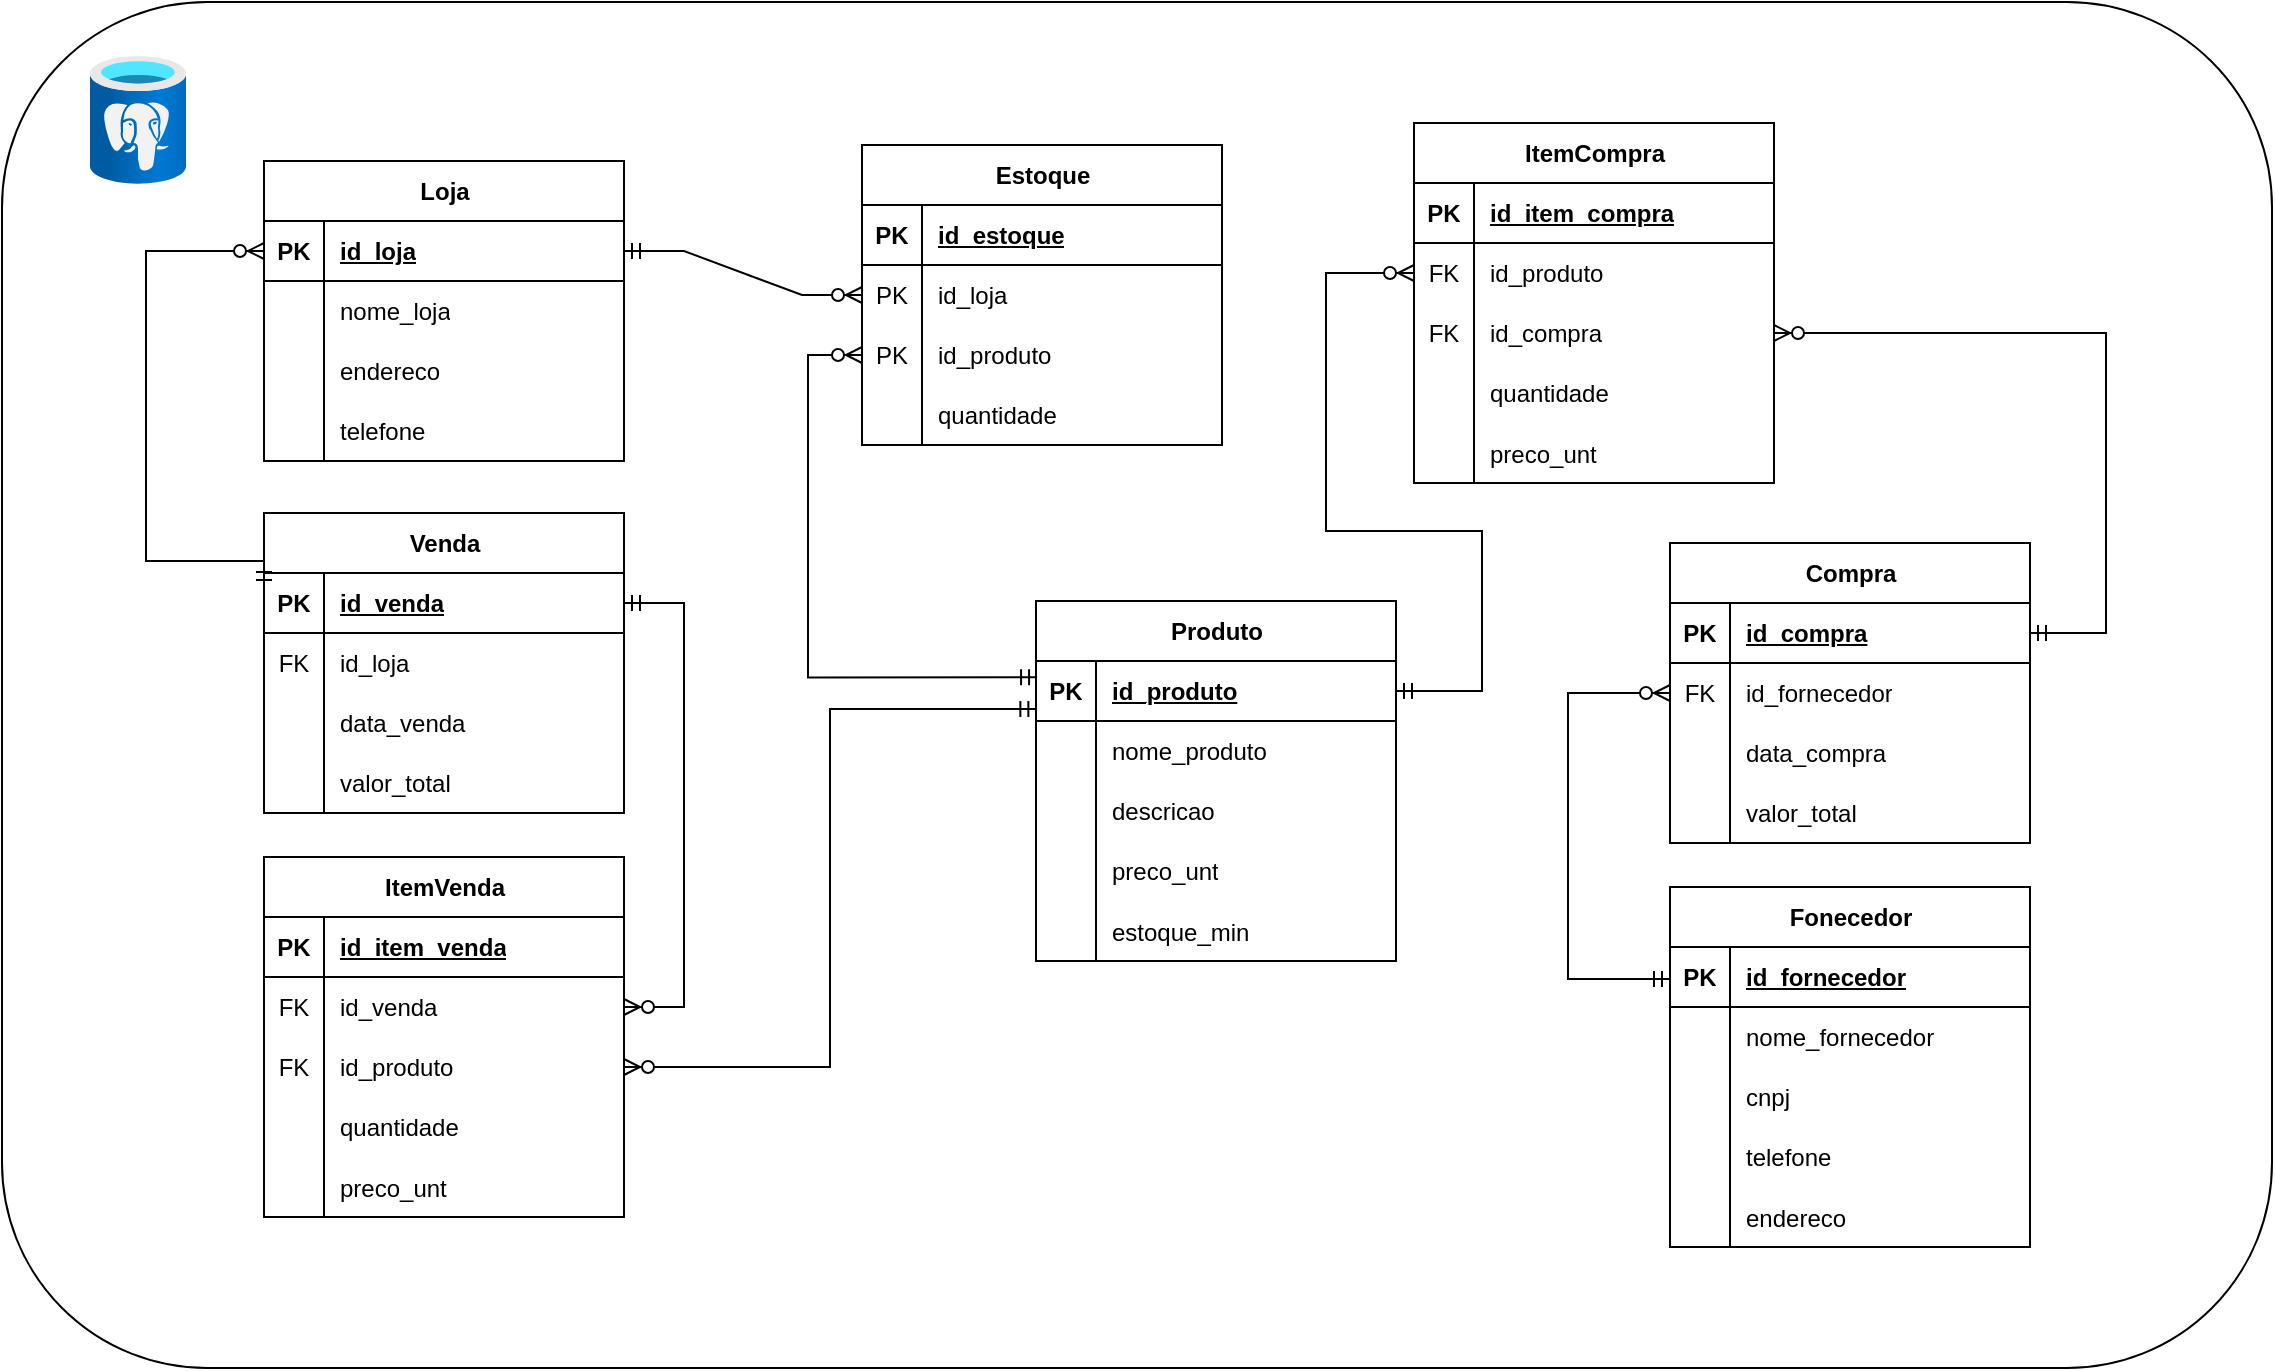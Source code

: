 <mxfile version="26.0.8">
  <diagram id="C5RBs43oDa-KdzZeNtuy" name="Page-1">
    <mxGraphModel dx="4097" dy="2231" grid="0" gridSize="10" guides="1" tooltips="1" connect="1" arrows="1" fold="1" page="1" pageScale="1" pageWidth="1200" pageHeight="1600" math="0" shadow="0">
      <root>
        <mxCell id="WIyWlLk6GJQsqaUBKTNV-0" />
        <mxCell id="WIyWlLk6GJQsqaUBKTNV-1" parent="WIyWlLk6GJQsqaUBKTNV-0" />
        <mxCell id="zIuhQZPMr3xjAs5CPFUP-220" value="" style="group" parent="WIyWlLk6GJQsqaUBKTNV-1" vertex="1" connectable="0">
          <mxGeometry x="38" y="20" width="1135" height="683" as="geometry" />
        </mxCell>
        <mxCell id="zIuhQZPMr3xjAs5CPFUP-218" value="" style="rounded=1;whiteSpace=wrap;html=1;fontFamily=Helvetica;fontSize=12;fontColor=default;labelBackgroundColor=default;" parent="zIuhQZPMr3xjAs5CPFUP-220" vertex="1">
          <mxGeometry width="1135" height="683" as="geometry" />
        </mxCell>
        <mxCell id="zIuhQZPMr3xjAs5CPFUP-219" value="" style="image;aspect=fixed;html=1;points=[];align=center;fontSize=12;image=img/lib/azure2/databases/Azure_Database_PostgreSQL_Server.svg;fontFamily=Helvetica;fontColor=default;labelBackgroundColor=default;" parent="zIuhQZPMr3xjAs5CPFUP-220" vertex="1">
          <mxGeometry x="44" y="27" width="48" height="64" as="geometry" />
        </mxCell>
        <mxCell id="zIuhQZPMr3xjAs5CPFUP-217" value="" style="group" parent="zIuhQZPMr3xjAs5CPFUP-220" vertex="1" connectable="0">
          <mxGeometry x="72" y="60.5" width="980" height="562" as="geometry" />
        </mxCell>
        <mxCell id="zIuhQZPMr3xjAs5CPFUP-21" value="&lt;div&gt;Loja&lt;/div&gt;" style="shape=table;startSize=30;container=1;collapsible=1;childLayout=tableLayout;fixedRows=1;rowLines=0;fontStyle=1;align=center;resizeLast=1;html=1;" parent="zIuhQZPMr3xjAs5CPFUP-217" vertex="1">
          <mxGeometry x="59" y="19" width="180" height="150" as="geometry" />
        </mxCell>
        <mxCell id="zIuhQZPMr3xjAs5CPFUP-22" value="" style="shape=tableRow;horizontal=0;startSize=0;swimlaneHead=0;swimlaneBody=0;fillColor=none;collapsible=0;dropTarget=0;points=[[0,0.5],[1,0.5]];portConstraint=eastwest;top=0;left=0;right=0;bottom=1;" parent="zIuhQZPMr3xjAs5CPFUP-21" vertex="1">
          <mxGeometry y="30" width="180" height="30" as="geometry" />
        </mxCell>
        <mxCell id="zIuhQZPMr3xjAs5CPFUP-23" value="PK" style="shape=partialRectangle;connectable=0;fillColor=none;top=0;left=0;bottom=0;right=0;fontStyle=1;overflow=hidden;whiteSpace=wrap;html=1;" parent="zIuhQZPMr3xjAs5CPFUP-22" vertex="1">
          <mxGeometry width="30" height="30" as="geometry">
            <mxRectangle width="30" height="30" as="alternateBounds" />
          </mxGeometry>
        </mxCell>
        <mxCell id="zIuhQZPMr3xjAs5CPFUP-24" value="id_loja" style="shape=partialRectangle;connectable=0;fillColor=none;top=0;left=0;bottom=0;right=0;align=left;spacingLeft=6;fontStyle=5;overflow=hidden;whiteSpace=wrap;html=1;" parent="zIuhQZPMr3xjAs5CPFUP-22" vertex="1">
          <mxGeometry x="30" width="150" height="30" as="geometry">
            <mxRectangle width="150" height="30" as="alternateBounds" />
          </mxGeometry>
        </mxCell>
        <mxCell id="zIuhQZPMr3xjAs5CPFUP-25" value="" style="shape=tableRow;horizontal=0;startSize=0;swimlaneHead=0;swimlaneBody=0;fillColor=none;collapsible=0;dropTarget=0;points=[[0,0.5],[1,0.5]];portConstraint=eastwest;top=0;left=0;right=0;bottom=0;" parent="zIuhQZPMr3xjAs5CPFUP-21" vertex="1">
          <mxGeometry y="60" width="180" height="30" as="geometry" />
        </mxCell>
        <mxCell id="zIuhQZPMr3xjAs5CPFUP-26" value="" style="shape=partialRectangle;connectable=0;fillColor=none;top=0;left=0;bottom=0;right=0;editable=1;overflow=hidden;whiteSpace=wrap;html=1;" parent="zIuhQZPMr3xjAs5CPFUP-25" vertex="1">
          <mxGeometry width="30" height="30" as="geometry">
            <mxRectangle width="30" height="30" as="alternateBounds" />
          </mxGeometry>
        </mxCell>
        <mxCell id="zIuhQZPMr3xjAs5CPFUP-27" value="nome_loja" style="shape=partialRectangle;connectable=0;fillColor=none;top=0;left=0;bottom=0;right=0;align=left;spacingLeft=6;overflow=hidden;whiteSpace=wrap;html=1;" parent="zIuhQZPMr3xjAs5CPFUP-25" vertex="1">
          <mxGeometry x="30" width="150" height="30" as="geometry">
            <mxRectangle width="150" height="30" as="alternateBounds" />
          </mxGeometry>
        </mxCell>
        <mxCell id="zIuhQZPMr3xjAs5CPFUP-31" value="" style="shape=tableRow;horizontal=0;startSize=0;swimlaneHead=0;swimlaneBody=0;fillColor=none;collapsible=0;dropTarget=0;points=[[0,0.5],[1,0.5]];portConstraint=eastwest;top=0;left=0;right=0;bottom=0;" parent="zIuhQZPMr3xjAs5CPFUP-21" vertex="1">
          <mxGeometry y="90" width="180" height="30" as="geometry" />
        </mxCell>
        <mxCell id="zIuhQZPMr3xjAs5CPFUP-32" value="" style="shape=partialRectangle;connectable=0;fillColor=none;top=0;left=0;bottom=0;right=0;editable=1;overflow=hidden;whiteSpace=wrap;html=1;" parent="zIuhQZPMr3xjAs5CPFUP-31" vertex="1">
          <mxGeometry width="30" height="30" as="geometry">
            <mxRectangle width="30" height="30" as="alternateBounds" />
          </mxGeometry>
        </mxCell>
        <mxCell id="zIuhQZPMr3xjAs5CPFUP-33" value="endereco" style="shape=partialRectangle;connectable=0;fillColor=none;top=0;left=0;bottom=0;right=0;align=left;spacingLeft=6;overflow=hidden;whiteSpace=wrap;html=1;" parent="zIuhQZPMr3xjAs5CPFUP-31" vertex="1">
          <mxGeometry x="30" width="150" height="30" as="geometry">
            <mxRectangle width="150" height="30" as="alternateBounds" />
          </mxGeometry>
        </mxCell>
        <mxCell id="zIuhQZPMr3xjAs5CPFUP-28" value="" style="shape=tableRow;horizontal=0;startSize=0;swimlaneHead=0;swimlaneBody=0;fillColor=none;collapsible=0;dropTarget=0;points=[[0,0.5],[1,0.5]];portConstraint=eastwest;top=0;left=0;right=0;bottom=0;" parent="zIuhQZPMr3xjAs5CPFUP-21" vertex="1">
          <mxGeometry y="120" width="180" height="30" as="geometry" />
        </mxCell>
        <mxCell id="zIuhQZPMr3xjAs5CPFUP-29" value="" style="shape=partialRectangle;connectable=0;fillColor=none;top=0;left=0;bottom=0;right=0;editable=1;overflow=hidden;whiteSpace=wrap;html=1;" parent="zIuhQZPMr3xjAs5CPFUP-28" vertex="1">
          <mxGeometry width="30" height="30" as="geometry">
            <mxRectangle width="30" height="30" as="alternateBounds" />
          </mxGeometry>
        </mxCell>
        <mxCell id="zIuhQZPMr3xjAs5CPFUP-30" value="telefone" style="shape=partialRectangle;connectable=0;fillColor=none;top=0;left=0;bottom=0;right=0;align=left;spacingLeft=6;overflow=hidden;whiteSpace=wrap;html=1;" parent="zIuhQZPMr3xjAs5CPFUP-28" vertex="1">
          <mxGeometry x="30" width="150" height="30" as="geometry">
            <mxRectangle width="150" height="30" as="alternateBounds" />
          </mxGeometry>
        </mxCell>
        <mxCell id="zIuhQZPMr3xjAs5CPFUP-37" value="Produto" style="shape=table;startSize=30;container=1;collapsible=1;childLayout=tableLayout;fixedRows=1;rowLines=0;fontStyle=1;align=center;resizeLast=1;html=1;" parent="zIuhQZPMr3xjAs5CPFUP-217" vertex="1">
          <mxGeometry x="445" y="239" width="180" height="180" as="geometry" />
        </mxCell>
        <mxCell id="zIuhQZPMr3xjAs5CPFUP-38" value="" style="shape=tableRow;horizontal=0;startSize=0;swimlaneHead=0;swimlaneBody=0;collapsible=0;dropTarget=0;points=[[0,0.5],[1,0.5]];portConstraint=eastwest;top=0;left=0;right=0;bottom=1;fillColor=none;" parent="zIuhQZPMr3xjAs5CPFUP-37" vertex="1">
          <mxGeometry y="30" width="180" height="30" as="geometry" />
        </mxCell>
        <mxCell id="zIuhQZPMr3xjAs5CPFUP-39" value="PK" style="shape=partialRectangle;connectable=0;top=0;left=0;bottom=0;right=0;fontStyle=1;overflow=hidden;whiteSpace=wrap;html=1;fillColor=none;" parent="zIuhQZPMr3xjAs5CPFUP-38" vertex="1">
          <mxGeometry width="30" height="30" as="geometry">
            <mxRectangle width="30" height="30" as="alternateBounds" />
          </mxGeometry>
        </mxCell>
        <mxCell id="zIuhQZPMr3xjAs5CPFUP-40" value="id_produto" style="shape=partialRectangle;connectable=0;top=0;left=0;bottom=0;right=0;align=left;spacingLeft=6;fontStyle=5;overflow=hidden;whiteSpace=wrap;html=1;fillColor=none;" parent="zIuhQZPMr3xjAs5CPFUP-38" vertex="1">
          <mxGeometry x="30" width="150" height="30" as="geometry">
            <mxRectangle width="150" height="30" as="alternateBounds" />
          </mxGeometry>
        </mxCell>
        <mxCell id="zIuhQZPMr3xjAs5CPFUP-41" value="" style="shape=tableRow;horizontal=0;startSize=0;swimlaneHead=0;swimlaneBody=0;fillColor=none;collapsible=0;dropTarget=0;points=[[0,0.5],[1,0.5]];portConstraint=eastwest;top=0;left=0;right=0;bottom=0;" parent="zIuhQZPMr3xjAs5CPFUP-37" vertex="1">
          <mxGeometry y="60" width="180" height="30" as="geometry" />
        </mxCell>
        <mxCell id="zIuhQZPMr3xjAs5CPFUP-42" value="" style="shape=partialRectangle;connectable=0;fillColor=none;top=0;left=0;bottom=0;right=0;editable=1;overflow=hidden;whiteSpace=wrap;html=1;" parent="zIuhQZPMr3xjAs5CPFUP-41" vertex="1">
          <mxGeometry width="30" height="30" as="geometry">
            <mxRectangle width="30" height="30" as="alternateBounds" />
          </mxGeometry>
        </mxCell>
        <mxCell id="zIuhQZPMr3xjAs5CPFUP-43" value="nome_produto" style="shape=partialRectangle;connectable=0;fillColor=none;top=0;left=0;bottom=0;right=0;align=left;spacingLeft=6;overflow=hidden;whiteSpace=wrap;html=1;" parent="zIuhQZPMr3xjAs5CPFUP-41" vertex="1">
          <mxGeometry x="30" width="150" height="30" as="geometry">
            <mxRectangle width="150" height="30" as="alternateBounds" />
          </mxGeometry>
        </mxCell>
        <mxCell id="zIuhQZPMr3xjAs5CPFUP-44" value="" style="shape=tableRow;horizontal=0;startSize=0;swimlaneHead=0;swimlaneBody=0;fillColor=none;collapsible=0;dropTarget=0;points=[[0,0.5],[1,0.5]];portConstraint=eastwest;top=0;left=0;right=0;bottom=0;" parent="zIuhQZPMr3xjAs5CPFUP-37" vertex="1">
          <mxGeometry y="90" width="180" height="30" as="geometry" />
        </mxCell>
        <mxCell id="zIuhQZPMr3xjAs5CPFUP-45" value="" style="shape=partialRectangle;connectable=0;fillColor=none;top=0;left=0;bottom=0;right=0;editable=1;overflow=hidden;whiteSpace=wrap;html=1;" parent="zIuhQZPMr3xjAs5CPFUP-44" vertex="1">
          <mxGeometry width="30" height="30" as="geometry">
            <mxRectangle width="30" height="30" as="alternateBounds" />
          </mxGeometry>
        </mxCell>
        <mxCell id="zIuhQZPMr3xjAs5CPFUP-46" value="descricao" style="shape=partialRectangle;connectable=0;fillColor=none;top=0;left=0;bottom=0;right=0;align=left;spacingLeft=6;overflow=hidden;whiteSpace=wrap;html=1;" parent="zIuhQZPMr3xjAs5CPFUP-44" vertex="1">
          <mxGeometry x="30" width="150" height="30" as="geometry">
            <mxRectangle width="150" height="30" as="alternateBounds" />
          </mxGeometry>
        </mxCell>
        <mxCell id="zIuhQZPMr3xjAs5CPFUP-47" value="" style="shape=tableRow;horizontal=0;startSize=0;swimlaneHead=0;swimlaneBody=0;fillColor=none;collapsible=0;dropTarget=0;points=[[0,0.5],[1,0.5]];portConstraint=eastwest;top=0;left=0;right=0;bottom=0;" parent="zIuhQZPMr3xjAs5CPFUP-37" vertex="1">
          <mxGeometry y="120" width="180" height="30" as="geometry" />
        </mxCell>
        <mxCell id="zIuhQZPMr3xjAs5CPFUP-48" value="" style="shape=partialRectangle;connectable=0;fillColor=none;top=0;left=0;bottom=0;right=0;editable=1;overflow=hidden;whiteSpace=wrap;html=1;" parent="zIuhQZPMr3xjAs5CPFUP-47" vertex="1">
          <mxGeometry width="30" height="30" as="geometry">
            <mxRectangle width="30" height="30" as="alternateBounds" />
          </mxGeometry>
        </mxCell>
        <mxCell id="zIuhQZPMr3xjAs5CPFUP-49" value="preco_unt" style="shape=partialRectangle;connectable=0;fillColor=none;top=0;left=0;bottom=0;right=0;align=left;spacingLeft=6;overflow=hidden;whiteSpace=wrap;html=1;" parent="zIuhQZPMr3xjAs5CPFUP-47" vertex="1">
          <mxGeometry x="30" width="150" height="30" as="geometry">
            <mxRectangle width="150" height="30" as="alternateBounds" />
          </mxGeometry>
        </mxCell>
        <mxCell id="zIuhQZPMr3xjAs5CPFUP-50" value="" style="shape=tableRow;horizontal=0;startSize=0;swimlaneHead=0;swimlaneBody=0;fillColor=none;collapsible=0;dropTarget=0;points=[[0,0.5],[1,0.5]];portConstraint=eastwest;top=0;left=0;right=0;bottom=0;" parent="zIuhQZPMr3xjAs5CPFUP-37" vertex="1">
          <mxGeometry y="150" width="180" height="30" as="geometry" />
        </mxCell>
        <mxCell id="zIuhQZPMr3xjAs5CPFUP-51" value="" style="shape=partialRectangle;connectable=0;fillColor=none;top=0;left=0;bottom=0;right=0;editable=1;overflow=hidden;" parent="zIuhQZPMr3xjAs5CPFUP-50" vertex="1">
          <mxGeometry width="30" height="30" as="geometry">
            <mxRectangle width="30" height="30" as="alternateBounds" />
          </mxGeometry>
        </mxCell>
        <mxCell id="zIuhQZPMr3xjAs5CPFUP-52" value="estoque_min" style="shape=partialRectangle;connectable=0;fillColor=none;top=0;left=0;bottom=0;right=0;align=left;spacingLeft=6;overflow=hidden;" parent="zIuhQZPMr3xjAs5CPFUP-50" vertex="1">
          <mxGeometry x="30" width="150" height="30" as="geometry">
            <mxRectangle width="150" height="30" as="alternateBounds" />
          </mxGeometry>
        </mxCell>
        <mxCell id="zIuhQZPMr3xjAs5CPFUP-66" value="Estoque" style="shape=table;startSize=30;container=1;collapsible=1;childLayout=tableLayout;fixedRows=1;rowLines=0;fontStyle=1;align=center;resizeLast=1;html=1;" parent="zIuhQZPMr3xjAs5CPFUP-217" vertex="1">
          <mxGeometry x="358" y="11" width="180" height="150" as="geometry" />
        </mxCell>
        <mxCell id="zIuhQZPMr3xjAs5CPFUP-67" value="" style="shape=tableRow;horizontal=0;startSize=0;swimlaneHead=0;swimlaneBody=0;fillColor=none;collapsible=0;dropTarget=0;points=[[0,0.5],[1,0.5]];portConstraint=eastwest;top=0;left=0;right=0;bottom=1;" parent="zIuhQZPMr3xjAs5CPFUP-66" vertex="1">
          <mxGeometry y="30" width="180" height="30" as="geometry" />
        </mxCell>
        <mxCell id="zIuhQZPMr3xjAs5CPFUP-68" value="PK" style="shape=partialRectangle;connectable=0;fillColor=none;top=0;left=0;bottom=0;right=0;fontStyle=1;overflow=hidden;whiteSpace=wrap;html=1;" parent="zIuhQZPMr3xjAs5CPFUP-67" vertex="1">
          <mxGeometry width="30" height="30" as="geometry">
            <mxRectangle width="30" height="30" as="alternateBounds" />
          </mxGeometry>
        </mxCell>
        <mxCell id="zIuhQZPMr3xjAs5CPFUP-69" value="id_estoque" style="shape=partialRectangle;connectable=0;fillColor=none;top=0;left=0;bottom=0;right=0;align=left;spacingLeft=6;fontStyle=5;overflow=hidden;whiteSpace=wrap;html=1;" parent="zIuhQZPMr3xjAs5CPFUP-67" vertex="1">
          <mxGeometry x="30" width="150" height="30" as="geometry">
            <mxRectangle width="150" height="30" as="alternateBounds" />
          </mxGeometry>
        </mxCell>
        <mxCell id="zIuhQZPMr3xjAs5CPFUP-70" value="" style="shape=tableRow;horizontal=0;startSize=0;swimlaneHead=0;swimlaneBody=0;fillColor=none;collapsible=0;dropTarget=0;points=[[0,0.5],[1,0.5]];portConstraint=eastwest;top=0;left=0;right=0;bottom=0;" parent="zIuhQZPMr3xjAs5CPFUP-66" vertex="1">
          <mxGeometry y="60" width="180" height="30" as="geometry" />
        </mxCell>
        <mxCell id="zIuhQZPMr3xjAs5CPFUP-71" value="PK" style="shape=partialRectangle;connectable=0;fillColor=none;top=0;left=0;bottom=0;right=0;editable=1;overflow=hidden;whiteSpace=wrap;html=1;" parent="zIuhQZPMr3xjAs5CPFUP-70" vertex="1">
          <mxGeometry width="30" height="30" as="geometry">
            <mxRectangle width="30" height="30" as="alternateBounds" />
          </mxGeometry>
        </mxCell>
        <mxCell id="zIuhQZPMr3xjAs5CPFUP-72" value="id_loja" style="shape=partialRectangle;connectable=0;fillColor=none;top=0;left=0;bottom=0;right=0;align=left;spacingLeft=6;overflow=hidden;whiteSpace=wrap;html=1;" parent="zIuhQZPMr3xjAs5CPFUP-70" vertex="1">
          <mxGeometry x="30" width="150" height="30" as="geometry">
            <mxRectangle width="150" height="30" as="alternateBounds" />
          </mxGeometry>
        </mxCell>
        <mxCell id="zIuhQZPMr3xjAs5CPFUP-73" value="" style="shape=tableRow;horizontal=0;startSize=0;swimlaneHead=0;swimlaneBody=0;fillColor=none;collapsible=0;dropTarget=0;points=[[0,0.5],[1,0.5]];portConstraint=eastwest;top=0;left=0;right=0;bottom=0;" parent="zIuhQZPMr3xjAs5CPFUP-66" vertex="1">
          <mxGeometry y="90" width="180" height="30" as="geometry" />
        </mxCell>
        <mxCell id="zIuhQZPMr3xjAs5CPFUP-74" value="PK" style="shape=partialRectangle;connectable=0;fillColor=none;top=0;left=0;bottom=0;right=0;editable=1;overflow=hidden;whiteSpace=wrap;html=1;" parent="zIuhQZPMr3xjAs5CPFUP-73" vertex="1">
          <mxGeometry width="30" height="30" as="geometry">
            <mxRectangle width="30" height="30" as="alternateBounds" />
          </mxGeometry>
        </mxCell>
        <mxCell id="zIuhQZPMr3xjAs5CPFUP-75" value="id_produto" style="shape=partialRectangle;connectable=0;fillColor=none;top=0;left=0;bottom=0;right=0;align=left;spacingLeft=6;overflow=hidden;whiteSpace=wrap;html=1;" parent="zIuhQZPMr3xjAs5CPFUP-73" vertex="1">
          <mxGeometry x="30" width="150" height="30" as="geometry">
            <mxRectangle width="150" height="30" as="alternateBounds" />
          </mxGeometry>
        </mxCell>
        <mxCell id="zIuhQZPMr3xjAs5CPFUP-76" value="" style="shape=tableRow;horizontal=0;startSize=0;swimlaneHead=0;swimlaneBody=0;fillColor=none;collapsible=0;dropTarget=0;points=[[0,0.5],[1,0.5]];portConstraint=eastwest;top=0;left=0;right=0;bottom=0;" parent="zIuhQZPMr3xjAs5CPFUP-66" vertex="1">
          <mxGeometry y="120" width="180" height="30" as="geometry" />
        </mxCell>
        <mxCell id="zIuhQZPMr3xjAs5CPFUP-77" value="" style="shape=partialRectangle;connectable=0;fillColor=none;top=0;left=0;bottom=0;right=0;editable=1;overflow=hidden;whiteSpace=wrap;html=1;" parent="zIuhQZPMr3xjAs5CPFUP-76" vertex="1">
          <mxGeometry width="30" height="30" as="geometry">
            <mxRectangle width="30" height="30" as="alternateBounds" />
          </mxGeometry>
        </mxCell>
        <mxCell id="zIuhQZPMr3xjAs5CPFUP-78" value="quantidade" style="shape=partialRectangle;connectable=0;fillColor=none;top=0;left=0;bottom=0;right=0;align=left;spacingLeft=6;overflow=hidden;whiteSpace=wrap;html=1;" parent="zIuhQZPMr3xjAs5CPFUP-76" vertex="1">
          <mxGeometry x="30" width="150" height="30" as="geometry">
            <mxRectangle width="150" height="30" as="alternateBounds" />
          </mxGeometry>
        </mxCell>
        <mxCell id="zIuhQZPMr3xjAs5CPFUP-86" value="" style="edgeStyle=entityRelationEdgeStyle;fontSize=12;html=1;endArrow=ERzeroToMany;startArrow=ERmandOne;rounded=0;exitX=1;exitY=0.5;exitDx=0;exitDy=0;entryX=0;entryY=0.5;entryDx=0;entryDy=0;" parent="zIuhQZPMr3xjAs5CPFUP-217" source="zIuhQZPMr3xjAs5CPFUP-22" target="zIuhQZPMr3xjAs5CPFUP-70" edge="1">
          <mxGeometry width="100" height="100" relative="1" as="geometry">
            <mxPoint x="194" y="269" as="sourcePoint" />
            <mxPoint x="80" y="241" as="targetPoint" />
          </mxGeometry>
        </mxCell>
        <mxCell id="zIuhQZPMr3xjAs5CPFUP-89" value="" style="edgeStyle=orthogonalEdgeStyle;fontSize=12;html=1;endArrow=ERzeroToMany;startArrow=ERmandOne;rounded=0;entryX=0;entryY=0.5;entryDx=0;entryDy=0;exitX=0.003;exitY=0.272;exitDx=0;exitDy=0;exitPerimeter=0;" parent="zIuhQZPMr3xjAs5CPFUP-217" source="zIuhQZPMr3xjAs5CPFUP-38" target="zIuhQZPMr3xjAs5CPFUP-73" edge="1">
          <mxGeometry width="100" height="100" relative="1" as="geometry">
            <mxPoint x="403" y="255" as="sourcePoint" />
            <mxPoint x="348" y="239" as="targetPoint" />
            <Array as="points">
              <mxPoint x="331" y="277" />
              <mxPoint x="331" y="116" />
            </Array>
          </mxGeometry>
        </mxCell>
        <mxCell id="zIuhQZPMr3xjAs5CPFUP-90" value="&lt;div&gt;Fonecedor&lt;/div&gt;" style="shape=table;startSize=30;container=1;collapsible=1;childLayout=tableLayout;fixedRows=1;rowLines=0;fontStyle=1;align=center;resizeLast=1;html=1;" parent="zIuhQZPMr3xjAs5CPFUP-217" vertex="1">
          <mxGeometry x="762" y="382" width="180" height="180" as="geometry" />
        </mxCell>
        <mxCell id="zIuhQZPMr3xjAs5CPFUP-91" value="" style="shape=tableRow;horizontal=0;startSize=0;swimlaneHead=0;swimlaneBody=0;fillColor=none;collapsible=0;dropTarget=0;points=[[0,0.5],[1,0.5]];portConstraint=eastwest;top=0;left=0;right=0;bottom=1;" parent="zIuhQZPMr3xjAs5CPFUP-90" vertex="1">
          <mxGeometry y="30" width="180" height="30" as="geometry" />
        </mxCell>
        <mxCell id="zIuhQZPMr3xjAs5CPFUP-92" value="PK" style="shape=partialRectangle;connectable=0;fillColor=none;top=0;left=0;bottom=0;right=0;fontStyle=1;overflow=hidden;whiteSpace=wrap;html=1;" parent="zIuhQZPMr3xjAs5CPFUP-91" vertex="1">
          <mxGeometry width="30" height="30" as="geometry">
            <mxRectangle width="30" height="30" as="alternateBounds" />
          </mxGeometry>
        </mxCell>
        <mxCell id="zIuhQZPMr3xjAs5CPFUP-93" value="id_fornecedor" style="shape=partialRectangle;connectable=0;fillColor=none;top=0;left=0;bottom=0;right=0;align=left;spacingLeft=6;fontStyle=5;overflow=hidden;whiteSpace=wrap;html=1;" parent="zIuhQZPMr3xjAs5CPFUP-91" vertex="1">
          <mxGeometry x="30" width="150" height="30" as="geometry">
            <mxRectangle width="150" height="30" as="alternateBounds" />
          </mxGeometry>
        </mxCell>
        <mxCell id="zIuhQZPMr3xjAs5CPFUP-94" value="" style="shape=tableRow;horizontal=0;startSize=0;swimlaneHead=0;swimlaneBody=0;fillColor=none;collapsible=0;dropTarget=0;points=[[0,0.5],[1,0.5]];portConstraint=eastwest;top=0;left=0;right=0;bottom=0;" parent="zIuhQZPMr3xjAs5CPFUP-90" vertex="1">
          <mxGeometry y="60" width="180" height="30" as="geometry" />
        </mxCell>
        <mxCell id="zIuhQZPMr3xjAs5CPFUP-95" value="" style="shape=partialRectangle;connectable=0;fillColor=none;top=0;left=0;bottom=0;right=0;editable=1;overflow=hidden;whiteSpace=wrap;html=1;" parent="zIuhQZPMr3xjAs5CPFUP-94" vertex="1">
          <mxGeometry width="30" height="30" as="geometry">
            <mxRectangle width="30" height="30" as="alternateBounds" />
          </mxGeometry>
        </mxCell>
        <mxCell id="zIuhQZPMr3xjAs5CPFUP-96" value="nome_fornecedor" style="shape=partialRectangle;connectable=0;fillColor=none;top=0;left=0;bottom=0;right=0;align=left;spacingLeft=6;overflow=hidden;whiteSpace=wrap;html=1;" parent="zIuhQZPMr3xjAs5CPFUP-94" vertex="1">
          <mxGeometry x="30" width="150" height="30" as="geometry">
            <mxRectangle width="150" height="30" as="alternateBounds" />
          </mxGeometry>
        </mxCell>
        <mxCell id="zIuhQZPMr3xjAs5CPFUP-97" value="" style="shape=tableRow;horizontal=0;startSize=0;swimlaneHead=0;swimlaneBody=0;fillColor=none;collapsible=0;dropTarget=0;points=[[0,0.5],[1,0.5]];portConstraint=eastwest;top=0;left=0;right=0;bottom=0;" parent="zIuhQZPMr3xjAs5CPFUP-90" vertex="1">
          <mxGeometry y="90" width="180" height="30" as="geometry" />
        </mxCell>
        <mxCell id="zIuhQZPMr3xjAs5CPFUP-98" value="" style="shape=partialRectangle;connectable=0;fillColor=none;top=0;left=0;bottom=0;right=0;editable=1;overflow=hidden;whiteSpace=wrap;html=1;" parent="zIuhQZPMr3xjAs5CPFUP-97" vertex="1">
          <mxGeometry width="30" height="30" as="geometry">
            <mxRectangle width="30" height="30" as="alternateBounds" />
          </mxGeometry>
        </mxCell>
        <mxCell id="zIuhQZPMr3xjAs5CPFUP-99" value="cnpj" style="shape=partialRectangle;connectable=0;fillColor=none;top=0;left=0;bottom=0;right=0;align=left;spacingLeft=6;overflow=hidden;whiteSpace=wrap;html=1;" parent="zIuhQZPMr3xjAs5CPFUP-97" vertex="1">
          <mxGeometry x="30" width="150" height="30" as="geometry">
            <mxRectangle width="150" height="30" as="alternateBounds" />
          </mxGeometry>
        </mxCell>
        <mxCell id="zIuhQZPMr3xjAs5CPFUP-100" value="" style="shape=tableRow;horizontal=0;startSize=0;swimlaneHead=0;swimlaneBody=0;fillColor=none;collapsible=0;dropTarget=0;points=[[0,0.5],[1,0.5]];portConstraint=eastwest;top=0;left=0;right=0;bottom=0;" parent="zIuhQZPMr3xjAs5CPFUP-90" vertex="1">
          <mxGeometry y="120" width="180" height="30" as="geometry" />
        </mxCell>
        <mxCell id="zIuhQZPMr3xjAs5CPFUP-101" value="" style="shape=partialRectangle;connectable=0;fillColor=none;top=0;left=0;bottom=0;right=0;editable=1;overflow=hidden;whiteSpace=wrap;html=1;" parent="zIuhQZPMr3xjAs5CPFUP-100" vertex="1">
          <mxGeometry width="30" height="30" as="geometry">
            <mxRectangle width="30" height="30" as="alternateBounds" />
          </mxGeometry>
        </mxCell>
        <mxCell id="zIuhQZPMr3xjAs5CPFUP-102" value="telefone" style="shape=partialRectangle;connectable=0;fillColor=none;top=0;left=0;bottom=0;right=0;align=left;spacingLeft=6;overflow=hidden;whiteSpace=wrap;html=1;" parent="zIuhQZPMr3xjAs5CPFUP-100" vertex="1">
          <mxGeometry x="30" width="150" height="30" as="geometry">
            <mxRectangle width="150" height="30" as="alternateBounds" />
          </mxGeometry>
        </mxCell>
        <mxCell id="zIuhQZPMr3xjAs5CPFUP-103" value="" style="shape=tableRow;horizontal=0;startSize=0;swimlaneHead=0;swimlaneBody=0;fillColor=none;collapsible=0;dropTarget=0;points=[[0,0.5],[1,0.5]];portConstraint=eastwest;top=0;left=0;right=0;bottom=0;" parent="zIuhQZPMr3xjAs5CPFUP-90" vertex="1">
          <mxGeometry y="150" width="180" height="30" as="geometry" />
        </mxCell>
        <mxCell id="zIuhQZPMr3xjAs5CPFUP-104" value="" style="shape=partialRectangle;connectable=0;fillColor=none;top=0;left=0;bottom=0;right=0;editable=1;overflow=hidden;" parent="zIuhQZPMr3xjAs5CPFUP-103" vertex="1">
          <mxGeometry width="30" height="30" as="geometry">
            <mxRectangle width="30" height="30" as="alternateBounds" />
          </mxGeometry>
        </mxCell>
        <mxCell id="zIuhQZPMr3xjAs5CPFUP-105" value="endereco" style="shape=partialRectangle;connectable=0;fillColor=none;top=0;left=0;bottom=0;right=0;align=left;spacingLeft=6;overflow=hidden;" parent="zIuhQZPMr3xjAs5CPFUP-103" vertex="1">
          <mxGeometry x="30" width="150" height="30" as="geometry">
            <mxRectangle width="150" height="30" as="alternateBounds" />
          </mxGeometry>
        </mxCell>
        <mxCell id="zIuhQZPMr3xjAs5CPFUP-106" value="Compra" style="shape=table;startSize=30;container=1;collapsible=1;childLayout=tableLayout;fixedRows=1;rowLines=0;fontStyle=1;align=center;resizeLast=1;html=1;" parent="zIuhQZPMr3xjAs5CPFUP-217" vertex="1">
          <mxGeometry x="762" y="210" width="180" height="150" as="geometry" />
        </mxCell>
        <mxCell id="zIuhQZPMr3xjAs5CPFUP-107" value="" style="shape=tableRow;horizontal=0;startSize=0;swimlaneHead=0;swimlaneBody=0;fillColor=none;collapsible=0;dropTarget=0;points=[[0,0.5],[1,0.5]];portConstraint=eastwest;top=0;left=0;right=0;bottom=1;" parent="zIuhQZPMr3xjAs5CPFUP-106" vertex="1">
          <mxGeometry y="30" width="180" height="30" as="geometry" />
        </mxCell>
        <mxCell id="zIuhQZPMr3xjAs5CPFUP-108" value="PK" style="shape=partialRectangle;connectable=0;fillColor=none;top=0;left=0;bottom=0;right=0;fontStyle=1;overflow=hidden;whiteSpace=wrap;html=1;" parent="zIuhQZPMr3xjAs5CPFUP-107" vertex="1">
          <mxGeometry width="30" height="30" as="geometry">
            <mxRectangle width="30" height="30" as="alternateBounds" />
          </mxGeometry>
        </mxCell>
        <mxCell id="zIuhQZPMr3xjAs5CPFUP-109" value="id_compra" style="shape=partialRectangle;connectable=0;fillColor=none;top=0;left=0;bottom=0;right=0;align=left;spacingLeft=6;fontStyle=5;overflow=hidden;whiteSpace=wrap;html=1;" parent="zIuhQZPMr3xjAs5CPFUP-107" vertex="1">
          <mxGeometry x="30" width="150" height="30" as="geometry">
            <mxRectangle width="150" height="30" as="alternateBounds" />
          </mxGeometry>
        </mxCell>
        <mxCell id="zIuhQZPMr3xjAs5CPFUP-110" value="" style="shape=tableRow;horizontal=0;startSize=0;swimlaneHead=0;swimlaneBody=0;fillColor=none;collapsible=0;dropTarget=0;points=[[0,0.5],[1,0.5]];portConstraint=eastwest;top=0;left=0;right=0;bottom=0;" parent="zIuhQZPMr3xjAs5CPFUP-106" vertex="1">
          <mxGeometry y="60" width="180" height="30" as="geometry" />
        </mxCell>
        <mxCell id="zIuhQZPMr3xjAs5CPFUP-111" value="FK" style="shape=partialRectangle;connectable=0;fillColor=none;top=0;left=0;bottom=0;right=0;editable=1;overflow=hidden;whiteSpace=wrap;html=1;" parent="zIuhQZPMr3xjAs5CPFUP-110" vertex="1">
          <mxGeometry width="30" height="30" as="geometry">
            <mxRectangle width="30" height="30" as="alternateBounds" />
          </mxGeometry>
        </mxCell>
        <mxCell id="zIuhQZPMr3xjAs5CPFUP-112" value="id_fornecedor" style="shape=partialRectangle;connectable=0;fillColor=none;top=0;left=0;bottom=0;right=0;align=left;spacingLeft=6;overflow=hidden;whiteSpace=wrap;html=1;" parent="zIuhQZPMr3xjAs5CPFUP-110" vertex="1">
          <mxGeometry x="30" width="150" height="30" as="geometry">
            <mxRectangle width="150" height="30" as="alternateBounds" />
          </mxGeometry>
        </mxCell>
        <mxCell id="zIuhQZPMr3xjAs5CPFUP-113" value="" style="shape=tableRow;horizontal=0;startSize=0;swimlaneHead=0;swimlaneBody=0;fillColor=none;collapsible=0;dropTarget=0;points=[[0,0.5],[1,0.5]];portConstraint=eastwest;top=0;left=0;right=0;bottom=0;" parent="zIuhQZPMr3xjAs5CPFUP-106" vertex="1">
          <mxGeometry y="90" width="180" height="30" as="geometry" />
        </mxCell>
        <mxCell id="zIuhQZPMr3xjAs5CPFUP-114" value="" style="shape=partialRectangle;connectable=0;fillColor=none;top=0;left=0;bottom=0;right=0;editable=1;overflow=hidden;whiteSpace=wrap;html=1;" parent="zIuhQZPMr3xjAs5CPFUP-113" vertex="1">
          <mxGeometry width="30" height="30" as="geometry">
            <mxRectangle width="30" height="30" as="alternateBounds" />
          </mxGeometry>
        </mxCell>
        <mxCell id="zIuhQZPMr3xjAs5CPFUP-115" value="data_compra" style="shape=partialRectangle;connectable=0;fillColor=none;top=0;left=0;bottom=0;right=0;align=left;spacingLeft=6;overflow=hidden;whiteSpace=wrap;html=1;" parent="zIuhQZPMr3xjAs5CPFUP-113" vertex="1">
          <mxGeometry x="30" width="150" height="30" as="geometry">
            <mxRectangle width="150" height="30" as="alternateBounds" />
          </mxGeometry>
        </mxCell>
        <mxCell id="zIuhQZPMr3xjAs5CPFUP-116" value="" style="shape=tableRow;horizontal=0;startSize=0;swimlaneHead=0;swimlaneBody=0;fillColor=none;collapsible=0;dropTarget=0;points=[[0,0.5],[1,0.5]];portConstraint=eastwest;top=0;left=0;right=0;bottom=0;" parent="zIuhQZPMr3xjAs5CPFUP-106" vertex="1">
          <mxGeometry y="120" width="180" height="30" as="geometry" />
        </mxCell>
        <mxCell id="zIuhQZPMr3xjAs5CPFUP-117" value="" style="shape=partialRectangle;connectable=0;fillColor=none;top=0;left=0;bottom=0;right=0;editable=1;overflow=hidden;whiteSpace=wrap;html=1;" parent="zIuhQZPMr3xjAs5CPFUP-116" vertex="1">
          <mxGeometry width="30" height="30" as="geometry">
            <mxRectangle width="30" height="30" as="alternateBounds" />
          </mxGeometry>
        </mxCell>
        <mxCell id="zIuhQZPMr3xjAs5CPFUP-118" value="&lt;div&gt;valor_total&lt;/div&gt;" style="shape=partialRectangle;connectable=0;fillColor=none;top=0;left=0;bottom=0;right=0;align=left;spacingLeft=6;overflow=hidden;whiteSpace=wrap;html=1;" parent="zIuhQZPMr3xjAs5CPFUP-116" vertex="1">
          <mxGeometry x="30" width="150" height="30" as="geometry">
            <mxRectangle width="150" height="30" as="alternateBounds" />
          </mxGeometry>
        </mxCell>
        <mxCell id="zIuhQZPMr3xjAs5CPFUP-120" value="ItemCompra" style="shape=table;startSize=30;container=1;collapsible=1;childLayout=tableLayout;fixedRows=1;rowLines=0;fontStyle=1;align=center;resizeLast=1;html=1;" parent="zIuhQZPMr3xjAs5CPFUP-217" vertex="1">
          <mxGeometry x="634" width="180" height="180" as="geometry" />
        </mxCell>
        <mxCell id="zIuhQZPMr3xjAs5CPFUP-121" value="" style="shape=tableRow;horizontal=0;startSize=0;swimlaneHead=0;swimlaneBody=0;fillColor=none;collapsible=0;dropTarget=0;points=[[0,0.5],[1,0.5]];portConstraint=eastwest;top=0;left=0;right=0;bottom=1;" parent="zIuhQZPMr3xjAs5CPFUP-120" vertex="1">
          <mxGeometry y="30" width="180" height="30" as="geometry" />
        </mxCell>
        <mxCell id="zIuhQZPMr3xjAs5CPFUP-122" value="PK" style="shape=partialRectangle;connectable=0;fillColor=none;top=0;left=0;bottom=0;right=0;fontStyle=1;overflow=hidden;whiteSpace=wrap;html=1;" parent="zIuhQZPMr3xjAs5CPFUP-121" vertex="1">
          <mxGeometry width="30" height="30" as="geometry">
            <mxRectangle width="30" height="30" as="alternateBounds" />
          </mxGeometry>
        </mxCell>
        <mxCell id="zIuhQZPMr3xjAs5CPFUP-123" value="id_item_compra" style="shape=partialRectangle;connectable=0;fillColor=none;top=0;left=0;bottom=0;right=0;align=left;spacingLeft=6;fontStyle=5;overflow=hidden;whiteSpace=wrap;html=1;" parent="zIuhQZPMr3xjAs5CPFUP-121" vertex="1">
          <mxGeometry x="30" width="150" height="30" as="geometry">
            <mxRectangle width="150" height="30" as="alternateBounds" />
          </mxGeometry>
        </mxCell>
        <mxCell id="zIuhQZPMr3xjAs5CPFUP-127" value="" style="shape=tableRow;horizontal=0;startSize=0;swimlaneHead=0;swimlaneBody=0;fillColor=none;collapsible=0;dropTarget=0;points=[[0,0.5],[1,0.5]];portConstraint=eastwest;top=0;left=0;right=0;bottom=0;" parent="zIuhQZPMr3xjAs5CPFUP-120" vertex="1">
          <mxGeometry y="60" width="180" height="30" as="geometry" />
        </mxCell>
        <mxCell id="zIuhQZPMr3xjAs5CPFUP-128" value="FK" style="shape=partialRectangle;connectable=0;fillColor=none;top=0;left=0;bottom=0;right=0;editable=1;overflow=hidden;whiteSpace=wrap;html=1;" parent="zIuhQZPMr3xjAs5CPFUP-127" vertex="1">
          <mxGeometry width="30" height="30" as="geometry">
            <mxRectangle width="30" height="30" as="alternateBounds" />
          </mxGeometry>
        </mxCell>
        <mxCell id="zIuhQZPMr3xjAs5CPFUP-129" value="id_produto" style="shape=partialRectangle;connectable=0;fillColor=none;top=0;left=0;bottom=0;right=0;align=left;spacingLeft=6;overflow=hidden;whiteSpace=wrap;html=1;" parent="zIuhQZPMr3xjAs5CPFUP-127" vertex="1">
          <mxGeometry x="30" width="150" height="30" as="geometry">
            <mxRectangle width="150" height="30" as="alternateBounds" />
          </mxGeometry>
        </mxCell>
        <mxCell id="zIuhQZPMr3xjAs5CPFUP-124" value="" style="shape=tableRow;horizontal=0;startSize=0;swimlaneHead=0;swimlaneBody=0;fillColor=none;collapsible=0;dropTarget=0;points=[[0,0.5],[1,0.5]];portConstraint=eastwest;top=0;left=0;right=0;bottom=0;" parent="zIuhQZPMr3xjAs5CPFUP-120" vertex="1">
          <mxGeometry y="90" width="180" height="30" as="geometry" />
        </mxCell>
        <mxCell id="zIuhQZPMr3xjAs5CPFUP-125" value="FK" style="shape=partialRectangle;connectable=0;fillColor=none;top=0;left=0;bottom=0;right=0;editable=1;overflow=hidden;whiteSpace=wrap;html=1;" parent="zIuhQZPMr3xjAs5CPFUP-124" vertex="1">
          <mxGeometry width="30" height="30" as="geometry">
            <mxRectangle width="30" height="30" as="alternateBounds" />
          </mxGeometry>
        </mxCell>
        <mxCell id="zIuhQZPMr3xjAs5CPFUP-126" value="id_compra" style="shape=partialRectangle;connectable=0;fillColor=none;top=0;left=0;bottom=0;right=0;align=left;spacingLeft=6;overflow=hidden;whiteSpace=wrap;html=1;" parent="zIuhQZPMr3xjAs5CPFUP-124" vertex="1">
          <mxGeometry x="30" width="150" height="30" as="geometry">
            <mxRectangle width="150" height="30" as="alternateBounds" />
          </mxGeometry>
        </mxCell>
        <mxCell id="zIuhQZPMr3xjAs5CPFUP-130" value="" style="shape=tableRow;horizontal=0;startSize=0;swimlaneHead=0;swimlaneBody=0;fillColor=none;collapsible=0;dropTarget=0;points=[[0,0.5],[1,0.5]];portConstraint=eastwest;top=0;left=0;right=0;bottom=0;" parent="zIuhQZPMr3xjAs5CPFUP-120" vertex="1">
          <mxGeometry y="120" width="180" height="30" as="geometry" />
        </mxCell>
        <mxCell id="zIuhQZPMr3xjAs5CPFUP-131" value="" style="shape=partialRectangle;connectable=0;fillColor=none;top=0;left=0;bottom=0;right=0;editable=1;overflow=hidden;whiteSpace=wrap;html=1;" parent="zIuhQZPMr3xjAs5CPFUP-130" vertex="1">
          <mxGeometry width="30" height="30" as="geometry">
            <mxRectangle width="30" height="30" as="alternateBounds" />
          </mxGeometry>
        </mxCell>
        <mxCell id="zIuhQZPMr3xjAs5CPFUP-132" value="quantidade" style="shape=partialRectangle;connectable=0;fillColor=none;top=0;left=0;bottom=0;right=0;align=left;spacingLeft=6;overflow=hidden;whiteSpace=wrap;html=1;" parent="zIuhQZPMr3xjAs5CPFUP-130" vertex="1">
          <mxGeometry x="30" width="150" height="30" as="geometry">
            <mxRectangle width="150" height="30" as="alternateBounds" />
          </mxGeometry>
        </mxCell>
        <mxCell id="zIuhQZPMr3xjAs5CPFUP-133" value="" style="shape=tableRow;horizontal=0;startSize=0;swimlaneHead=0;swimlaneBody=0;fillColor=none;collapsible=0;dropTarget=0;points=[[0,0.5],[1,0.5]];portConstraint=eastwest;top=0;left=0;right=0;bottom=0;" parent="zIuhQZPMr3xjAs5CPFUP-120" vertex="1">
          <mxGeometry y="150" width="180" height="30" as="geometry" />
        </mxCell>
        <mxCell id="zIuhQZPMr3xjAs5CPFUP-134" value="" style="shape=partialRectangle;connectable=0;fillColor=none;top=0;left=0;bottom=0;right=0;editable=1;overflow=hidden;" parent="zIuhQZPMr3xjAs5CPFUP-133" vertex="1">
          <mxGeometry width="30" height="30" as="geometry">
            <mxRectangle width="30" height="30" as="alternateBounds" />
          </mxGeometry>
        </mxCell>
        <mxCell id="zIuhQZPMr3xjAs5CPFUP-135" value="preco_unt" style="shape=partialRectangle;connectable=0;fillColor=none;top=0;left=0;bottom=0;right=0;align=left;spacingLeft=6;overflow=hidden;" parent="zIuhQZPMr3xjAs5CPFUP-133" vertex="1">
          <mxGeometry x="30" width="150" height="30" as="geometry">
            <mxRectangle width="150" height="30" as="alternateBounds" />
          </mxGeometry>
        </mxCell>
        <mxCell id="zIuhQZPMr3xjAs5CPFUP-136" value="" style="edgeStyle=orthogonalEdgeStyle;fontSize=12;html=1;endArrow=ERzeroToMany;startArrow=ERmandOne;rounded=0;exitX=1;exitY=0.5;exitDx=0;exitDy=0;" parent="zIuhQZPMr3xjAs5CPFUP-217" source="zIuhQZPMr3xjAs5CPFUP-107" target="zIuhQZPMr3xjAs5CPFUP-124" edge="1">
          <mxGeometry width="100" height="100" relative="1" as="geometry">
            <mxPoint x="563" y="368" as="sourcePoint" />
            <mxPoint x="663" y="268" as="targetPoint" />
            <Array as="points">
              <mxPoint x="980" y="255" />
              <mxPoint x="980" y="105" />
            </Array>
          </mxGeometry>
        </mxCell>
        <mxCell id="zIuhQZPMr3xjAs5CPFUP-137" value="" style="edgeStyle=orthogonalEdgeStyle;fontSize=12;html=1;endArrow=ERzeroToMany;startArrow=ERmandOne;rounded=0;exitX=1;exitY=0.5;exitDx=0;exitDy=0;" parent="zIuhQZPMr3xjAs5CPFUP-217" source="zIuhQZPMr3xjAs5CPFUP-38" target="zIuhQZPMr3xjAs5CPFUP-127" edge="1">
          <mxGeometry width="100" height="100" relative="1" as="geometry">
            <mxPoint x="634" y="285" as="sourcePoint" />
            <mxPoint x="734" y="185" as="targetPoint" />
            <Array as="points">
              <mxPoint x="668" y="284" />
              <mxPoint x="668" y="204" />
              <mxPoint x="590" y="204" />
              <mxPoint x="590" y="75" />
            </Array>
          </mxGeometry>
        </mxCell>
        <mxCell id="zIuhQZPMr3xjAs5CPFUP-138" value="Venda" style="shape=table;startSize=30;container=1;collapsible=1;childLayout=tableLayout;fixedRows=1;rowLines=0;fontStyle=1;align=center;resizeLast=1;html=1;" parent="zIuhQZPMr3xjAs5CPFUP-217" vertex="1">
          <mxGeometry x="59" y="195" width="180" height="150" as="geometry" />
        </mxCell>
        <mxCell id="zIuhQZPMr3xjAs5CPFUP-139" value="" style="shape=tableRow;horizontal=0;startSize=0;swimlaneHead=0;swimlaneBody=0;fillColor=none;collapsible=0;dropTarget=0;points=[[0,0.5],[1,0.5]];portConstraint=eastwest;top=0;left=0;right=0;bottom=1;" parent="zIuhQZPMr3xjAs5CPFUP-138" vertex="1">
          <mxGeometry y="30" width="180" height="30" as="geometry" />
        </mxCell>
        <mxCell id="zIuhQZPMr3xjAs5CPFUP-140" value="PK" style="shape=partialRectangle;connectable=0;fillColor=none;top=0;left=0;bottom=0;right=0;fontStyle=1;overflow=hidden;whiteSpace=wrap;html=1;" parent="zIuhQZPMr3xjAs5CPFUP-139" vertex="1">
          <mxGeometry width="30" height="30" as="geometry">
            <mxRectangle width="30" height="30" as="alternateBounds" />
          </mxGeometry>
        </mxCell>
        <mxCell id="zIuhQZPMr3xjAs5CPFUP-141" value="id_venda" style="shape=partialRectangle;connectable=0;fillColor=none;top=0;left=0;bottom=0;right=0;align=left;spacingLeft=6;fontStyle=5;overflow=hidden;whiteSpace=wrap;html=1;" parent="zIuhQZPMr3xjAs5CPFUP-139" vertex="1">
          <mxGeometry x="30" width="150" height="30" as="geometry">
            <mxRectangle width="150" height="30" as="alternateBounds" />
          </mxGeometry>
        </mxCell>
        <mxCell id="zIuhQZPMr3xjAs5CPFUP-142" value="" style="shape=tableRow;horizontal=0;startSize=0;swimlaneHead=0;swimlaneBody=0;fillColor=none;collapsible=0;dropTarget=0;points=[[0,0.5],[1,0.5]];portConstraint=eastwest;top=0;left=0;right=0;bottom=0;" parent="zIuhQZPMr3xjAs5CPFUP-138" vertex="1">
          <mxGeometry y="60" width="180" height="30" as="geometry" />
        </mxCell>
        <mxCell id="zIuhQZPMr3xjAs5CPFUP-143" value="FK" style="shape=partialRectangle;connectable=0;fillColor=none;top=0;left=0;bottom=0;right=0;editable=1;overflow=hidden;whiteSpace=wrap;html=1;" parent="zIuhQZPMr3xjAs5CPFUP-142" vertex="1">
          <mxGeometry width="30" height="30" as="geometry">
            <mxRectangle width="30" height="30" as="alternateBounds" />
          </mxGeometry>
        </mxCell>
        <mxCell id="zIuhQZPMr3xjAs5CPFUP-144" value="id_loja" style="shape=partialRectangle;connectable=0;fillColor=none;top=0;left=0;bottom=0;right=0;align=left;spacingLeft=6;overflow=hidden;whiteSpace=wrap;html=1;" parent="zIuhQZPMr3xjAs5CPFUP-142" vertex="1">
          <mxGeometry x="30" width="150" height="30" as="geometry">
            <mxRectangle width="150" height="30" as="alternateBounds" />
          </mxGeometry>
        </mxCell>
        <mxCell id="zIuhQZPMr3xjAs5CPFUP-145" value="" style="shape=tableRow;horizontal=0;startSize=0;swimlaneHead=0;swimlaneBody=0;fillColor=none;collapsible=0;dropTarget=0;points=[[0,0.5],[1,0.5]];portConstraint=eastwest;top=0;left=0;right=0;bottom=0;" parent="zIuhQZPMr3xjAs5CPFUP-138" vertex="1">
          <mxGeometry y="90" width="180" height="30" as="geometry" />
        </mxCell>
        <mxCell id="zIuhQZPMr3xjAs5CPFUP-146" value="" style="shape=partialRectangle;connectable=0;fillColor=none;top=0;left=0;bottom=0;right=0;editable=1;overflow=hidden;whiteSpace=wrap;html=1;" parent="zIuhQZPMr3xjAs5CPFUP-145" vertex="1">
          <mxGeometry width="30" height="30" as="geometry">
            <mxRectangle width="30" height="30" as="alternateBounds" />
          </mxGeometry>
        </mxCell>
        <mxCell id="zIuhQZPMr3xjAs5CPFUP-147" value="data_venda" style="shape=partialRectangle;connectable=0;fillColor=none;top=0;left=0;bottom=0;right=0;align=left;spacingLeft=6;overflow=hidden;whiteSpace=wrap;html=1;" parent="zIuhQZPMr3xjAs5CPFUP-145" vertex="1">
          <mxGeometry x="30" width="150" height="30" as="geometry">
            <mxRectangle width="150" height="30" as="alternateBounds" />
          </mxGeometry>
        </mxCell>
        <mxCell id="zIuhQZPMr3xjAs5CPFUP-148" value="" style="shape=tableRow;horizontal=0;startSize=0;swimlaneHead=0;swimlaneBody=0;fillColor=none;collapsible=0;dropTarget=0;points=[[0,0.5],[1,0.5]];portConstraint=eastwest;top=0;left=0;right=0;bottom=0;" parent="zIuhQZPMr3xjAs5CPFUP-138" vertex="1">
          <mxGeometry y="120" width="180" height="30" as="geometry" />
        </mxCell>
        <mxCell id="zIuhQZPMr3xjAs5CPFUP-149" value="" style="shape=partialRectangle;connectable=0;fillColor=none;top=0;left=0;bottom=0;right=0;editable=1;overflow=hidden;whiteSpace=wrap;html=1;" parent="zIuhQZPMr3xjAs5CPFUP-148" vertex="1">
          <mxGeometry width="30" height="30" as="geometry">
            <mxRectangle width="30" height="30" as="alternateBounds" />
          </mxGeometry>
        </mxCell>
        <mxCell id="zIuhQZPMr3xjAs5CPFUP-150" value="valor_total" style="shape=partialRectangle;connectable=0;fillColor=none;top=0;left=0;bottom=0;right=0;align=left;spacingLeft=6;overflow=hidden;whiteSpace=wrap;html=1;" parent="zIuhQZPMr3xjAs5CPFUP-148" vertex="1">
          <mxGeometry x="30" width="150" height="30" as="geometry">
            <mxRectangle width="150" height="30" as="alternateBounds" />
          </mxGeometry>
        </mxCell>
        <mxCell id="zIuhQZPMr3xjAs5CPFUP-151" value="ItemVenda" style="shape=table;startSize=30;container=1;collapsible=1;childLayout=tableLayout;fixedRows=1;rowLines=0;fontStyle=1;align=center;resizeLast=1;html=1;" parent="zIuhQZPMr3xjAs5CPFUP-217" vertex="1">
          <mxGeometry x="59" y="367" width="180" height="180" as="geometry" />
        </mxCell>
        <mxCell id="zIuhQZPMr3xjAs5CPFUP-152" value="" style="shape=tableRow;horizontal=0;startSize=0;swimlaneHead=0;swimlaneBody=0;fillColor=none;collapsible=0;dropTarget=0;points=[[0,0.5],[1,0.5]];portConstraint=eastwest;top=0;left=0;right=0;bottom=1;" parent="zIuhQZPMr3xjAs5CPFUP-151" vertex="1">
          <mxGeometry y="30" width="180" height="30" as="geometry" />
        </mxCell>
        <mxCell id="zIuhQZPMr3xjAs5CPFUP-153" value="PK" style="shape=partialRectangle;connectable=0;fillColor=none;top=0;left=0;bottom=0;right=0;fontStyle=1;overflow=hidden;whiteSpace=wrap;html=1;" parent="zIuhQZPMr3xjAs5CPFUP-152" vertex="1">
          <mxGeometry width="30" height="30" as="geometry">
            <mxRectangle width="30" height="30" as="alternateBounds" />
          </mxGeometry>
        </mxCell>
        <mxCell id="zIuhQZPMr3xjAs5CPFUP-154" value="id_item_venda" style="shape=partialRectangle;connectable=0;fillColor=none;top=0;left=0;bottom=0;right=0;align=left;spacingLeft=6;fontStyle=5;overflow=hidden;whiteSpace=wrap;html=1;" parent="zIuhQZPMr3xjAs5CPFUP-152" vertex="1">
          <mxGeometry x="30" width="150" height="30" as="geometry">
            <mxRectangle width="150" height="30" as="alternateBounds" />
          </mxGeometry>
        </mxCell>
        <mxCell id="zIuhQZPMr3xjAs5CPFUP-155" value="" style="shape=tableRow;horizontal=0;startSize=0;swimlaneHead=0;swimlaneBody=0;fillColor=none;collapsible=0;dropTarget=0;points=[[0,0.5],[1,0.5]];portConstraint=eastwest;top=0;left=0;right=0;bottom=0;" parent="zIuhQZPMr3xjAs5CPFUP-151" vertex="1">
          <mxGeometry y="60" width="180" height="30" as="geometry" />
        </mxCell>
        <mxCell id="zIuhQZPMr3xjAs5CPFUP-156" value="FK" style="shape=partialRectangle;connectable=0;fillColor=none;top=0;left=0;bottom=0;right=0;editable=1;overflow=hidden;whiteSpace=wrap;html=1;" parent="zIuhQZPMr3xjAs5CPFUP-155" vertex="1">
          <mxGeometry width="30" height="30" as="geometry">
            <mxRectangle width="30" height="30" as="alternateBounds" />
          </mxGeometry>
        </mxCell>
        <mxCell id="zIuhQZPMr3xjAs5CPFUP-157" value="id_venda" style="shape=partialRectangle;connectable=0;fillColor=none;top=0;left=0;bottom=0;right=0;align=left;spacingLeft=6;overflow=hidden;whiteSpace=wrap;html=1;" parent="zIuhQZPMr3xjAs5CPFUP-155" vertex="1">
          <mxGeometry x="30" width="150" height="30" as="geometry">
            <mxRectangle width="150" height="30" as="alternateBounds" />
          </mxGeometry>
        </mxCell>
        <mxCell id="zIuhQZPMr3xjAs5CPFUP-158" value="" style="shape=tableRow;horizontal=0;startSize=0;swimlaneHead=0;swimlaneBody=0;fillColor=none;collapsible=0;dropTarget=0;points=[[0,0.5],[1,0.5]];portConstraint=eastwest;top=0;left=0;right=0;bottom=0;" parent="zIuhQZPMr3xjAs5CPFUP-151" vertex="1">
          <mxGeometry y="90" width="180" height="30" as="geometry" />
        </mxCell>
        <mxCell id="zIuhQZPMr3xjAs5CPFUP-159" value="FK" style="shape=partialRectangle;connectable=0;fillColor=none;top=0;left=0;bottom=0;right=0;editable=1;overflow=hidden;whiteSpace=wrap;html=1;" parent="zIuhQZPMr3xjAs5CPFUP-158" vertex="1">
          <mxGeometry width="30" height="30" as="geometry">
            <mxRectangle width="30" height="30" as="alternateBounds" />
          </mxGeometry>
        </mxCell>
        <mxCell id="zIuhQZPMr3xjAs5CPFUP-160" value="id_produto" style="shape=partialRectangle;connectable=0;fillColor=none;top=0;left=0;bottom=0;right=0;align=left;spacingLeft=6;overflow=hidden;whiteSpace=wrap;html=1;" parent="zIuhQZPMr3xjAs5CPFUP-158" vertex="1">
          <mxGeometry x="30" width="150" height="30" as="geometry">
            <mxRectangle width="150" height="30" as="alternateBounds" />
          </mxGeometry>
        </mxCell>
        <mxCell id="zIuhQZPMr3xjAs5CPFUP-161" value="" style="shape=tableRow;horizontal=0;startSize=0;swimlaneHead=0;swimlaneBody=0;fillColor=none;collapsible=0;dropTarget=0;points=[[0,0.5],[1,0.5]];portConstraint=eastwest;top=0;left=0;right=0;bottom=0;" parent="zIuhQZPMr3xjAs5CPFUP-151" vertex="1">
          <mxGeometry y="120" width="180" height="30" as="geometry" />
        </mxCell>
        <mxCell id="zIuhQZPMr3xjAs5CPFUP-162" value="" style="shape=partialRectangle;connectable=0;fillColor=none;top=0;left=0;bottom=0;right=0;editable=1;overflow=hidden;whiteSpace=wrap;html=1;" parent="zIuhQZPMr3xjAs5CPFUP-161" vertex="1">
          <mxGeometry width="30" height="30" as="geometry">
            <mxRectangle width="30" height="30" as="alternateBounds" />
          </mxGeometry>
        </mxCell>
        <mxCell id="zIuhQZPMr3xjAs5CPFUP-163" value="quantidade" style="shape=partialRectangle;connectable=0;fillColor=none;top=0;left=0;bottom=0;right=0;align=left;spacingLeft=6;overflow=hidden;whiteSpace=wrap;html=1;" parent="zIuhQZPMr3xjAs5CPFUP-161" vertex="1">
          <mxGeometry x="30" width="150" height="30" as="geometry">
            <mxRectangle width="150" height="30" as="alternateBounds" />
          </mxGeometry>
        </mxCell>
        <mxCell id="zIuhQZPMr3xjAs5CPFUP-164" value="" style="shape=tableRow;horizontal=0;startSize=0;swimlaneHead=0;swimlaneBody=0;fillColor=none;collapsible=0;dropTarget=0;points=[[0,0.5],[1,0.5]];portConstraint=eastwest;top=0;left=0;right=0;bottom=0;" parent="zIuhQZPMr3xjAs5CPFUP-151" vertex="1">
          <mxGeometry y="150" width="180" height="30" as="geometry" />
        </mxCell>
        <mxCell id="zIuhQZPMr3xjAs5CPFUP-165" value="" style="shape=partialRectangle;connectable=0;fillColor=none;top=0;left=0;bottom=0;right=0;editable=1;overflow=hidden;" parent="zIuhQZPMr3xjAs5CPFUP-164" vertex="1">
          <mxGeometry width="30" height="30" as="geometry">
            <mxRectangle width="30" height="30" as="alternateBounds" />
          </mxGeometry>
        </mxCell>
        <mxCell id="zIuhQZPMr3xjAs5CPFUP-166" value="preco_unt" style="shape=partialRectangle;connectable=0;fillColor=none;top=0;left=0;bottom=0;right=0;align=left;spacingLeft=6;overflow=hidden;" parent="zIuhQZPMr3xjAs5CPFUP-164" vertex="1">
          <mxGeometry x="30" width="150" height="30" as="geometry">
            <mxRectangle width="150" height="30" as="alternateBounds" />
          </mxGeometry>
        </mxCell>
        <mxCell id="zIuhQZPMr3xjAs5CPFUP-169" value="" style="edgeStyle=entityRelationEdgeStyle;fontSize=12;html=1;endArrow=ERzeroToMany;startArrow=ERmandOne;rounded=0;" parent="zIuhQZPMr3xjAs5CPFUP-217" source="zIuhQZPMr3xjAs5CPFUP-139" target="zIuhQZPMr3xjAs5CPFUP-155" edge="1">
          <mxGeometry width="100" height="100" relative="1" as="geometry">
            <mxPoint x="298" y="446" as="sourcePoint" />
            <mxPoint x="398" y="346" as="targetPoint" />
          </mxGeometry>
        </mxCell>
        <mxCell id="zIuhQZPMr3xjAs5CPFUP-200" value="" style="edgeStyle=orthogonalEdgeStyle;fontSize=12;html=1;endArrow=ERzeroToMany;startArrow=ERmandOne;rounded=0;strokeColor=default;align=center;verticalAlign=middle;fontFamily=Helvetica;fontColor=default;labelBackgroundColor=default;exitX=0;exitY=0.25;exitDx=0;exitDy=0;entryX=0;entryY=0.5;entryDx=0;entryDy=0;" parent="zIuhQZPMr3xjAs5CPFUP-217" source="zIuhQZPMr3xjAs5CPFUP-138" target="zIuhQZPMr3xjAs5CPFUP-22" edge="1">
          <mxGeometry width="100" height="100" relative="1" as="geometry">
            <mxPoint x="69" y="378" as="sourcePoint" />
            <mxPoint x="169" y="278" as="targetPoint" />
            <Array as="points">
              <mxPoint x="59" y="219" />
              <mxPoint y="219" />
              <mxPoint y="64" />
            </Array>
          </mxGeometry>
        </mxCell>
        <mxCell id="zIuhQZPMr3xjAs5CPFUP-201" value="" style="edgeStyle=orthogonalEdgeStyle;fontSize=12;html=1;endArrow=ERzeroToMany;startArrow=ERmandOne;rounded=0;strokeColor=default;align=center;verticalAlign=middle;fontFamily=Helvetica;fontColor=default;labelBackgroundColor=default;entryX=0;entryY=0.5;entryDx=0;entryDy=0;exitX=0;exitY=0.5;exitDx=0;exitDy=0;" parent="zIuhQZPMr3xjAs5CPFUP-217" target="zIuhQZPMr3xjAs5CPFUP-110" edge="1">
          <mxGeometry width="100" height="100" relative="1" as="geometry">
            <mxPoint x="762" y="428" as="sourcePoint" />
            <mxPoint x="762" y="256.0" as="targetPoint" />
            <Array as="points">
              <mxPoint x="711" y="428" />
              <mxPoint x="711" y="285" />
            </Array>
          </mxGeometry>
        </mxCell>
        <mxCell id="zIuhQZPMr3xjAs5CPFUP-213" value="" style="edgeStyle=orthogonalEdgeStyle;fontSize=12;html=1;endArrow=ERzeroToMany;startArrow=ERmandOne;rounded=0;strokeColor=default;align=center;verticalAlign=middle;fontFamily=Helvetica;fontColor=default;labelBackgroundColor=default;entryX=1;entryY=0.5;entryDx=0;entryDy=0;exitX=0.001;exitY=0.8;exitDx=0;exitDy=0;exitPerimeter=0;" parent="zIuhQZPMr3xjAs5CPFUP-217" source="zIuhQZPMr3xjAs5CPFUP-38" target="zIuhQZPMr3xjAs5CPFUP-158" edge="1">
          <mxGeometry width="100" height="100" relative="1" as="geometry">
            <mxPoint x="310" y="427" as="sourcePoint" />
            <mxPoint x="410" y="327" as="targetPoint" />
          </mxGeometry>
        </mxCell>
      </root>
    </mxGraphModel>
  </diagram>
</mxfile>
